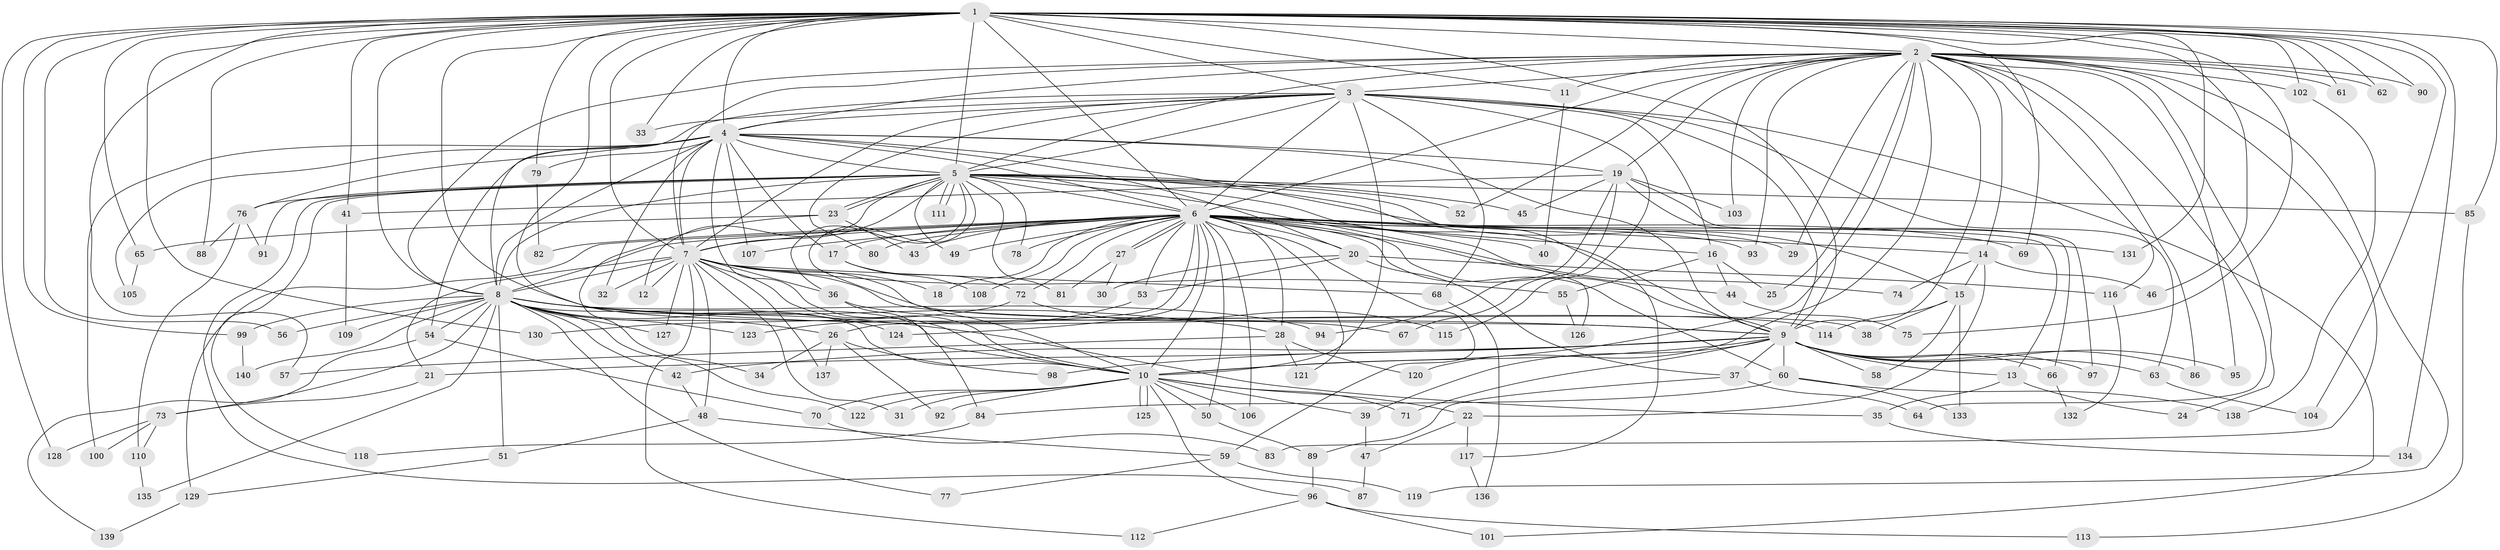 // coarse degree distribution, {30: 0.009009009009009009, 27: 0.018018018018018018, 25: 0.009009009009009009, 37: 0.009009009009009009, 19: 0.018018018018018018, 26: 0.009009009009009009, 22: 0.009009009009009009, 3: 0.17117117117117117, 2: 0.5675675675675675, 5: 0.07207207207207207, 8: 0.018018018018018018, 6: 0.018018018018018018, 4: 0.06306306306306306, 9: 0.009009009009009009}
// Generated by graph-tools (version 1.1) at 2025/41/03/06/25 10:41:39]
// undirected, 140 vertices, 305 edges
graph export_dot {
graph [start="1"]
  node [color=gray90,style=filled];
  1;
  2;
  3;
  4;
  5;
  6;
  7;
  8;
  9;
  10;
  11;
  12;
  13;
  14;
  15;
  16;
  17;
  18;
  19;
  20;
  21;
  22;
  23;
  24;
  25;
  26;
  27;
  28;
  29;
  30;
  31;
  32;
  33;
  34;
  35;
  36;
  37;
  38;
  39;
  40;
  41;
  42;
  43;
  44;
  45;
  46;
  47;
  48;
  49;
  50;
  51;
  52;
  53;
  54;
  55;
  56;
  57;
  58;
  59;
  60;
  61;
  62;
  63;
  64;
  65;
  66;
  67;
  68;
  69;
  70;
  71;
  72;
  73;
  74;
  75;
  76;
  77;
  78;
  79;
  80;
  81;
  82;
  83;
  84;
  85;
  86;
  87;
  88;
  89;
  90;
  91;
  92;
  93;
  94;
  95;
  96;
  97;
  98;
  99;
  100;
  101;
  102;
  103;
  104;
  105;
  106;
  107;
  108;
  109;
  110;
  111;
  112;
  113;
  114;
  115;
  116;
  117;
  118;
  119;
  120;
  121;
  122;
  123;
  124;
  125;
  126;
  127;
  128;
  129;
  130;
  131;
  132;
  133;
  134;
  135;
  136;
  137;
  138;
  139;
  140;
  1 -- 2;
  1 -- 3;
  1 -- 4;
  1 -- 5;
  1 -- 6;
  1 -- 7;
  1 -- 8;
  1 -- 9;
  1 -- 10;
  1 -- 11;
  1 -- 33;
  1 -- 41;
  1 -- 46;
  1 -- 56;
  1 -- 57;
  1 -- 61;
  1 -- 62;
  1 -- 65;
  1 -- 69;
  1 -- 75;
  1 -- 79;
  1 -- 85;
  1 -- 88;
  1 -- 90;
  1 -- 99;
  1 -- 102;
  1 -- 104;
  1 -- 114;
  1 -- 128;
  1 -- 130;
  1 -- 131;
  1 -- 134;
  2 -- 3;
  2 -- 4;
  2 -- 5;
  2 -- 6;
  2 -- 7;
  2 -- 8;
  2 -- 9;
  2 -- 10;
  2 -- 11;
  2 -- 14;
  2 -- 19;
  2 -- 24;
  2 -- 25;
  2 -- 29;
  2 -- 52;
  2 -- 61;
  2 -- 62;
  2 -- 64;
  2 -- 83;
  2 -- 86;
  2 -- 90;
  2 -- 93;
  2 -- 95;
  2 -- 102;
  2 -- 103;
  2 -- 116;
  2 -- 119;
  2 -- 120;
  3 -- 4;
  3 -- 5;
  3 -- 6;
  3 -- 7;
  3 -- 8;
  3 -- 9;
  3 -- 10;
  3 -- 16;
  3 -- 33;
  3 -- 63;
  3 -- 68;
  3 -- 80;
  3 -- 101;
  3 -- 115;
  4 -- 5;
  4 -- 6;
  4 -- 7;
  4 -- 8;
  4 -- 9;
  4 -- 10;
  4 -- 17;
  4 -- 19;
  4 -- 20;
  4 -- 32;
  4 -- 54;
  4 -- 76;
  4 -- 79;
  4 -- 100;
  4 -- 105;
  4 -- 107;
  4 -- 117;
  5 -- 6;
  5 -- 7;
  5 -- 8;
  5 -- 9;
  5 -- 10;
  5 -- 12;
  5 -- 13;
  5 -- 15;
  5 -- 23;
  5 -- 23;
  5 -- 36;
  5 -- 45;
  5 -- 49;
  5 -- 52;
  5 -- 76;
  5 -- 78;
  5 -- 81;
  5 -- 85;
  5 -- 87;
  5 -- 91;
  5 -- 111;
  5 -- 111;
  5 -- 118;
  5 -- 126;
  6 -- 7;
  6 -- 8;
  6 -- 9;
  6 -- 10;
  6 -- 14;
  6 -- 16;
  6 -- 17;
  6 -- 18;
  6 -- 20;
  6 -- 26;
  6 -- 27;
  6 -- 27;
  6 -- 28;
  6 -- 29;
  6 -- 40;
  6 -- 43;
  6 -- 44;
  6 -- 49;
  6 -- 50;
  6 -- 53;
  6 -- 59;
  6 -- 60;
  6 -- 69;
  6 -- 72;
  6 -- 74;
  6 -- 78;
  6 -- 80;
  6 -- 82;
  6 -- 93;
  6 -- 106;
  6 -- 107;
  6 -- 108;
  6 -- 121;
  6 -- 124;
  6 -- 129;
  6 -- 131;
  7 -- 8;
  7 -- 9;
  7 -- 10;
  7 -- 12;
  7 -- 18;
  7 -- 21;
  7 -- 31;
  7 -- 32;
  7 -- 36;
  7 -- 38;
  7 -- 48;
  7 -- 55;
  7 -- 68;
  7 -- 112;
  7 -- 127;
  7 -- 137;
  8 -- 9;
  8 -- 10;
  8 -- 26;
  8 -- 28;
  8 -- 35;
  8 -- 42;
  8 -- 51;
  8 -- 54;
  8 -- 56;
  8 -- 73;
  8 -- 77;
  8 -- 94;
  8 -- 99;
  8 -- 109;
  8 -- 122;
  8 -- 123;
  8 -- 124;
  8 -- 127;
  8 -- 135;
  8 -- 140;
  9 -- 10;
  9 -- 13;
  9 -- 21;
  9 -- 37;
  9 -- 39;
  9 -- 42;
  9 -- 58;
  9 -- 60;
  9 -- 63;
  9 -- 66;
  9 -- 71;
  9 -- 86;
  9 -- 95;
  9 -- 97;
  9 -- 98;
  10 -- 22;
  10 -- 31;
  10 -- 39;
  10 -- 50;
  10 -- 70;
  10 -- 71;
  10 -- 92;
  10 -- 96;
  10 -- 106;
  10 -- 122;
  10 -- 125;
  10 -- 125;
  11 -- 40;
  13 -- 24;
  13 -- 35;
  14 -- 15;
  14 -- 22;
  14 -- 46;
  14 -- 74;
  15 -- 38;
  15 -- 58;
  15 -- 114;
  15 -- 133;
  16 -- 25;
  16 -- 44;
  16 -- 55;
  17 -- 72;
  17 -- 108;
  19 -- 41;
  19 -- 45;
  19 -- 66;
  19 -- 67;
  19 -- 94;
  19 -- 97;
  19 -- 103;
  20 -- 30;
  20 -- 37;
  20 -- 53;
  20 -- 116;
  21 -- 73;
  22 -- 47;
  22 -- 117;
  23 -- 34;
  23 -- 43;
  23 -- 65;
  26 -- 34;
  26 -- 92;
  26 -- 98;
  26 -- 137;
  27 -- 30;
  27 -- 81;
  28 -- 57;
  28 -- 120;
  28 -- 121;
  35 -- 134;
  36 -- 67;
  36 -- 84;
  37 -- 64;
  37 -- 89;
  39 -- 47;
  41 -- 109;
  42 -- 48;
  44 -- 75;
  47 -- 87;
  48 -- 51;
  48 -- 59;
  50 -- 89;
  51 -- 129;
  53 -- 123;
  54 -- 70;
  54 -- 139;
  55 -- 126;
  59 -- 77;
  59 -- 119;
  60 -- 84;
  60 -- 133;
  60 -- 138;
  63 -- 104;
  65 -- 105;
  66 -- 132;
  68 -- 136;
  70 -- 83;
  72 -- 115;
  72 -- 130;
  73 -- 100;
  73 -- 110;
  73 -- 128;
  76 -- 88;
  76 -- 91;
  76 -- 110;
  79 -- 82;
  84 -- 118;
  85 -- 113;
  89 -- 96;
  96 -- 101;
  96 -- 112;
  96 -- 113;
  99 -- 140;
  102 -- 138;
  110 -- 135;
  116 -- 132;
  117 -- 136;
  129 -- 139;
}
